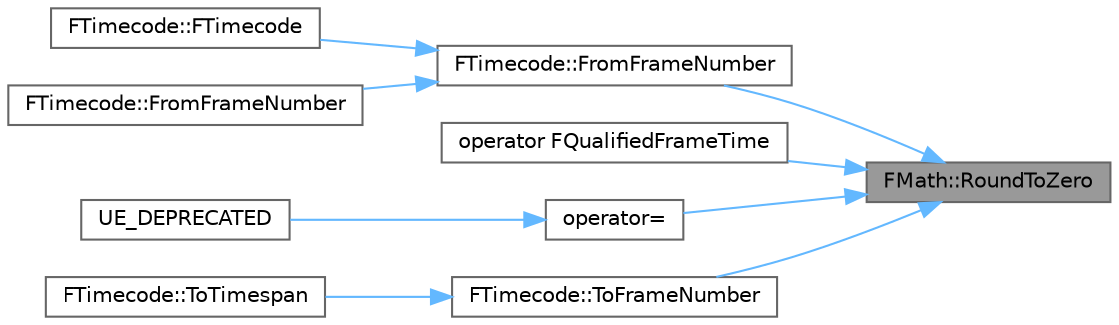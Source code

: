 digraph "FMath::RoundToZero"
{
 // INTERACTIVE_SVG=YES
 // LATEX_PDF_SIZE
  bgcolor="transparent";
  edge [fontname=Helvetica,fontsize=10,labelfontname=Helvetica,labelfontsize=10];
  node [fontname=Helvetica,fontsize=10,shape=box,height=0.2,width=0.4];
  rankdir="RL";
  Node1 [id="Node000001",label="FMath::RoundToZero",height=0.2,width=0.4,color="gray40", fillcolor="grey60", style="filled", fontcolor="black",tooltip="Converts a floating point number to an integer which is closer to zero, \"smaller\" in absolute value: ..."];
  Node1 -> Node2 [id="edge1_Node000001_Node000002",dir="back",color="steelblue1",style="solid",tooltip=" "];
  Node2 [id="Node000002",label="FTimecode::FromFrameNumber",height=0.2,width=0.4,color="grey40", fillcolor="white", style="filled",URL="$da/d69/structFTimecode.html#abc0b2f2f171951feeaf393c8c071553d",tooltip="Create a FTimecode from a specific frame number at the given frame rate."];
  Node2 -> Node3 [id="edge2_Node000002_Node000003",dir="back",color="steelblue1",style="solid",tooltip=" "];
  Node3 [id="Node000003",label="FTimecode::FTimecode",height=0.2,width=0.4,color="grey40", fillcolor="white", style="filled",URL="$da/d69/structFTimecode.html#ac4ddf92ea080b5e7aed4797baf9072d4",tooltip="User construction from a time in seconds."];
  Node2 -> Node4 [id="edge3_Node000002_Node000004",dir="back",color="steelblue1",style="solid",tooltip=" "];
  Node4 [id="Node000004",label="FTimecode::FromFrameNumber",height=0.2,width=0.4,color="grey40", fillcolor="white", style="filled",URL="$da/d69/structFTimecode.html#a25214cb7d8d27a1cd2cec9df33074e45",tooltip="Create a FTimecode from a specific frame number at the given frame rate."];
  Node1 -> Node5 [id="edge4_Node000001_Node000005",dir="back",color="steelblue1",style="solid",tooltip=" "];
  Node5 [id="Node000005",label="operator FQualifiedFrameTime",height=0.2,width=0.4,color="grey40", fillcolor="white", style="filled",URL="$d2/d4c/LiveLinkTypes_8h.html#a425efc03939d980828f9ff9f228ef0d6",tooltip=" "];
  Node1 -> Node6 [id="edge5_Node000001_Node000006",dir="back",color="steelblue1",style="solid",tooltip=" "];
  Node6 [id="Node000006",label="operator=",height=0.2,width=0.4,color="grey40", fillcolor="white", style="filled",URL="$d2/d4c/LiveLinkTypes_8h.html#ab9f215dd2a8265f3ba84d6f004c006e3",tooltip=" "];
  Node6 -> Node7 [id="edge6_Node000006_Node000007",dir="back",color="steelblue1",style="solid",tooltip=" "];
  Node7 [id="Node000007",label="UE_DEPRECATED",height=0.2,width=0.4,color="grey40", fillcolor="white", style="filled",URL="$d2/d4c/LiveLinkTypes_8h.html#a93584a0856457731097631644291ad73",tooltip=" "];
  Node1 -> Node8 [id="edge7_Node000001_Node000008",dir="back",color="steelblue1",style="solid",tooltip=" "];
  Node8 [id="Node000008",label="FTimecode::ToFrameNumber",height=0.2,width=0.4,color="grey40", fillcolor="white", style="filled",URL="$da/d69/structFTimecode.html#a65850ec0522eb4020ad736967a80f9d5",tooltip="Converts this Timecode back into a Frame Number at the given framerate, taking into account if this i..."];
  Node8 -> Node9 [id="edge8_Node000008_Node000009",dir="back",color="steelblue1",style="solid",tooltip=" "];
  Node9 [id="Node000009",label="FTimecode::ToTimespan",height=0.2,width=0.4,color="grey40", fillcolor="white", style="filled",URL="$da/d69/structFTimecode.html#ad576bc64199dade23db2202324bc8368",tooltip="Converts this Timecode back into a timespan at the given framerate, taking into account if this is a ..."];
}
